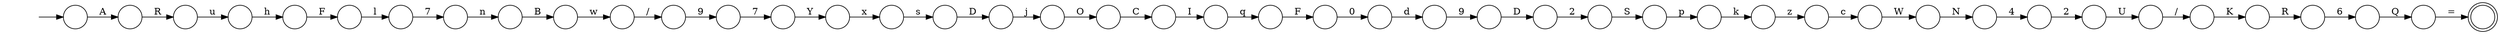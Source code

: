 digraph Automaton {
  rankdir = LR;
  0 [shape=circle,label=""];
  0 -> 42 [label="2"]
  1 [shape=circle,label=""];
  1 -> 21 [label="R"]
  2 [shape=doublecircle,label=""];
  3 [shape=circle,label=""];
  3 -> 13 [label="D"]
  4 [shape=circle,label=""];
  4 -> 3 [label="s"]
  5 [shape=circle,label=""];
  5 -> 14 [label="R"]
  6 [shape=circle,label=""];
  6 -> 2 [label="="]
  7 [shape=circle,label=""];
  7 -> 23 [label="9"]
  8 [shape=circle,label=""];
  8 -> 9 [label="F"]
  9 [shape=circle,label=""];
  9 -> 15 [label="l"]
  10 [shape=circle,label=""];
  10 -> 33 [label="7"]
  11 [shape=circle,label=""];
  11 -> 5 [label="K"]
  12 [shape=circle,label=""];
  12 -> 38 [label="C"]
  13 [shape=circle,label=""];
  13 -> 34 [label="j"]
  14 [shape=circle,label=""];
  14 -> 41 [label="6"]
  15 [shape=circle,label=""];
  15 -> 44 [label="7"]
  16 [shape=circle,label=""];
  16 -> 22 [label="q"]
  17 [shape=circle,label=""];
  17 -> 30 [label="0"]
  18 [shape=circle,label=""];
  18 -> 40 [label="p"]
  19 [shape=circle,label=""];
  19 -> 43 [label="c"]
  20 [shape=circle,label=""];
  20 -> 25 [label="2"]
  21 [shape=circle,label=""];
  21 -> 32 [label="u"]
  22 [shape=circle,label=""];
  22 -> 17 [label="F"]
  23 [shape=circle,label=""];
  23 -> 20 [label="D"]
  24 [shape=circle,label=""];
  initial [shape=plaintext,label=""];
  initial -> 24
  24 -> 1 [label="A"]
  25 [shape=circle,label=""];
  25 -> 18 [label="S"]
  26 [shape=circle,label=""];
  26 -> 35 [label="w"]
  27 [shape=circle,label=""];
  27 -> 11 [label="/"]
  28 [shape=circle,label=""];
  28 -> 0 [label="4"]
  29 [shape=circle,label=""];
  29 -> 10 [label="9"]
  30 [shape=circle,label=""];
  30 -> 7 [label="d"]
  31 [shape=circle,label=""];
  31 -> 26 [label="B"]
  32 [shape=circle,label=""];
  32 -> 8 [label="h"]
  33 [shape=circle,label=""];
  33 -> 36 [label="Y"]
  34 [shape=circle,label=""];
  34 -> 12 [label="O"]
  35 [shape=circle,label=""];
  35 -> 29 [label="/"]
  36 [shape=circle,label=""];
  36 -> 4 [label="x"]
  37 [shape=circle,label=""];
  37 -> 28 [label="N"]
  38 [shape=circle,label=""];
  38 -> 16 [label="I"]
  39 [shape=circle,label=""];
  39 -> 19 [label="z"]
  40 [shape=circle,label=""];
  40 -> 39 [label="k"]
  41 [shape=circle,label=""];
  41 -> 6 [label="Q"]
  42 [shape=circle,label=""];
  42 -> 27 [label="U"]
  43 [shape=circle,label=""];
  43 -> 37 [label="W"]
  44 [shape=circle,label=""];
  44 -> 31 [label="n"]
}
